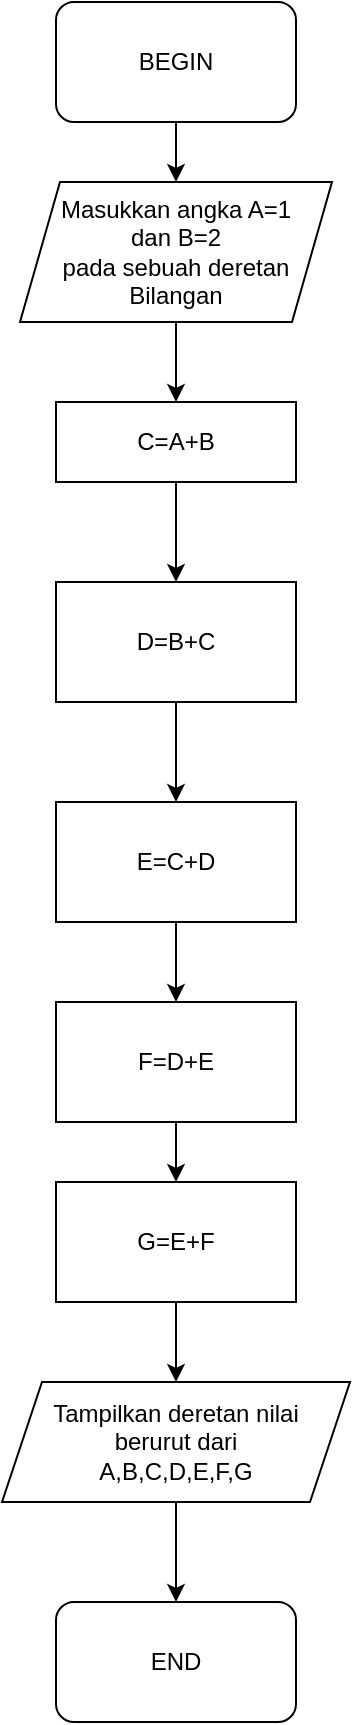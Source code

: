 <mxfile version="15.1.2" type="github"><diagram id="w6gwr8bevvtQEUrqeCQ0" name="Page-1"><mxGraphModel dx="782" dy="2816" grid="1" gridSize="10" guides="1" tooltips="1" connect="1" arrows="1" fold="1" page="1" pageScale="1" pageWidth="827" pageHeight="1169" math="0" shadow="0"><root><mxCell id="0"/><mxCell id="1" parent="0"/><mxCell id="HSplAKeu5PdRA07Xjhjb-3" style="edgeStyle=orthogonalEdgeStyle;rounded=0;orthogonalLoop=1;jettySize=auto;html=1;exitX=0.5;exitY=1;exitDx=0;exitDy=0;" edge="1" parent="1" source="HSplAKeu5PdRA07Xjhjb-1" target="HSplAKeu5PdRA07Xjhjb-2"><mxGeometry relative="1" as="geometry"/></mxCell><mxCell id="HSplAKeu5PdRA07Xjhjb-1" value="BEGIN&lt;br&gt;" style="rounded=1;whiteSpace=wrap;html=1;" vertex="1" parent="1"><mxGeometry x="354" y="-2330" width="120" height="60" as="geometry"/></mxCell><mxCell id="HSplAKeu5PdRA07Xjhjb-6" style="edgeStyle=orthogonalEdgeStyle;rounded=0;orthogonalLoop=1;jettySize=auto;html=1;entryX=0.5;entryY=0;entryDx=0;entryDy=0;" edge="1" parent="1" source="HSplAKeu5PdRA07Xjhjb-2" target="HSplAKeu5PdRA07Xjhjb-5"><mxGeometry relative="1" as="geometry"/></mxCell><mxCell id="HSplAKeu5PdRA07Xjhjb-2" value="&#10;&#10;Masukkan angka A=1&#10;dan B=2&#10;pada sebuah deretan&#10;Bilangan&#10;&#10;" style="shape=parallelogram;perimeter=parallelogramPerimeter;whiteSpace=wrap;html=1;fixedSize=1;" vertex="1" parent="1"><mxGeometry x="336" y="-2240" width="156" height="70" as="geometry"/></mxCell><mxCell id="HSplAKeu5PdRA07Xjhjb-4" style="edgeStyle=orthogonalEdgeStyle;rounded=0;orthogonalLoop=1;jettySize=auto;html=1;exitX=0.5;exitY=1;exitDx=0;exitDy=0;" edge="1" parent="1" source="HSplAKeu5PdRA07Xjhjb-1" target="HSplAKeu5PdRA07Xjhjb-1"><mxGeometry relative="1" as="geometry"/></mxCell><mxCell id="HSplAKeu5PdRA07Xjhjb-12" style="edgeStyle=orthogonalEdgeStyle;rounded=0;orthogonalLoop=1;jettySize=auto;html=1;exitX=0.5;exitY=1;exitDx=0;exitDy=0;entryX=0.5;entryY=0;entryDx=0;entryDy=0;" edge="1" parent="1" source="HSplAKeu5PdRA07Xjhjb-5" target="HSplAKeu5PdRA07Xjhjb-7"><mxGeometry relative="1" as="geometry"/></mxCell><mxCell id="HSplAKeu5PdRA07Xjhjb-5" value="C=A+B" style="rounded=0;whiteSpace=wrap;html=1;" vertex="1" parent="1"><mxGeometry x="354" y="-2130" width="120" height="40" as="geometry"/></mxCell><mxCell id="HSplAKeu5PdRA07Xjhjb-13" style="edgeStyle=orthogonalEdgeStyle;rounded=0;orthogonalLoop=1;jettySize=auto;html=1;exitX=0.5;exitY=1;exitDx=0;exitDy=0;" edge="1" parent="1" source="HSplAKeu5PdRA07Xjhjb-7" target="HSplAKeu5PdRA07Xjhjb-8"><mxGeometry relative="1" as="geometry"/></mxCell><mxCell id="HSplAKeu5PdRA07Xjhjb-7" value="D=B+C" style="rounded=0;whiteSpace=wrap;html=1;" vertex="1" parent="1"><mxGeometry x="354" y="-2040" width="120" height="60" as="geometry"/></mxCell><mxCell id="HSplAKeu5PdRA07Xjhjb-14" style="edgeStyle=orthogonalEdgeStyle;rounded=0;orthogonalLoop=1;jettySize=auto;html=1;exitX=0.5;exitY=1;exitDx=0;exitDy=0;" edge="1" parent="1" source="HSplAKeu5PdRA07Xjhjb-8" target="HSplAKeu5PdRA07Xjhjb-9"><mxGeometry relative="1" as="geometry"/></mxCell><mxCell id="HSplAKeu5PdRA07Xjhjb-8" value="E=C+D" style="rounded=0;whiteSpace=wrap;html=1;" vertex="1" parent="1"><mxGeometry x="354" y="-1930" width="120" height="60" as="geometry"/></mxCell><mxCell id="HSplAKeu5PdRA07Xjhjb-15" style="edgeStyle=orthogonalEdgeStyle;rounded=0;orthogonalLoop=1;jettySize=auto;html=1;exitX=0.5;exitY=1;exitDx=0;exitDy=0;entryX=0.5;entryY=0;entryDx=0;entryDy=0;" edge="1" parent="1" source="HSplAKeu5PdRA07Xjhjb-9" target="HSplAKeu5PdRA07Xjhjb-10"><mxGeometry relative="1" as="geometry"/></mxCell><mxCell id="HSplAKeu5PdRA07Xjhjb-9" value="F=D+E" style="rounded=0;whiteSpace=wrap;html=1;" vertex="1" parent="1"><mxGeometry x="354" y="-1830" width="120" height="60" as="geometry"/></mxCell><mxCell id="HSplAKeu5PdRA07Xjhjb-16" style="edgeStyle=orthogonalEdgeStyle;rounded=0;orthogonalLoop=1;jettySize=auto;html=1;exitX=0.5;exitY=1;exitDx=0;exitDy=0;entryX=0.5;entryY=0;entryDx=0;entryDy=0;" edge="1" parent="1" source="HSplAKeu5PdRA07Xjhjb-10" target="HSplAKeu5PdRA07Xjhjb-11"><mxGeometry relative="1" as="geometry"/></mxCell><mxCell id="HSplAKeu5PdRA07Xjhjb-10" value="G=E+F" style="rounded=0;whiteSpace=wrap;html=1;" vertex="1" parent="1"><mxGeometry x="354" y="-1740" width="120" height="60" as="geometry"/></mxCell><mxCell id="HSplAKeu5PdRA07Xjhjb-18" style="edgeStyle=orthogonalEdgeStyle;rounded=0;orthogonalLoop=1;jettySize=auto;html=1;exitX=0.5;exitY=1;exitDx=0;exitDy=0;" edge="1" parent="1" source="HSplAKeu5PdRA07Xjhjb-11" target="HSplAKeu5PdRA07Xjhjb-17"><mxGeometry relative="1" as="geometry"/></mxCell><mxCell id="HSplAKeu5PdRA07Xjhjb-11" value="&#10;&#10;Tampilkan deretan nilai&#10;berurut dari&#10;A,B,C,D,E,F,G&#10;&#10;" style="shape=parallelogram;perimeter=parallelogramPerimeter;whiteSpace=wrap;html=1;fixedSize=1;" vertex="1" parent="1"><mxGeometry x="327" y="-1640" width="174" height="60" as="geometry"/></mxCell><mxCell id="HSplAKeu5PdRA07Xjhjb-17" value="END" style="rounded=1;whiteSpace=wrap;html=1;" vertex="1" parent="1"><mxGeometry x="354" y="-1530" width="120" height="60" as="geometry"/></mxCell></root></mxGraphModel></diagram></mxfile>